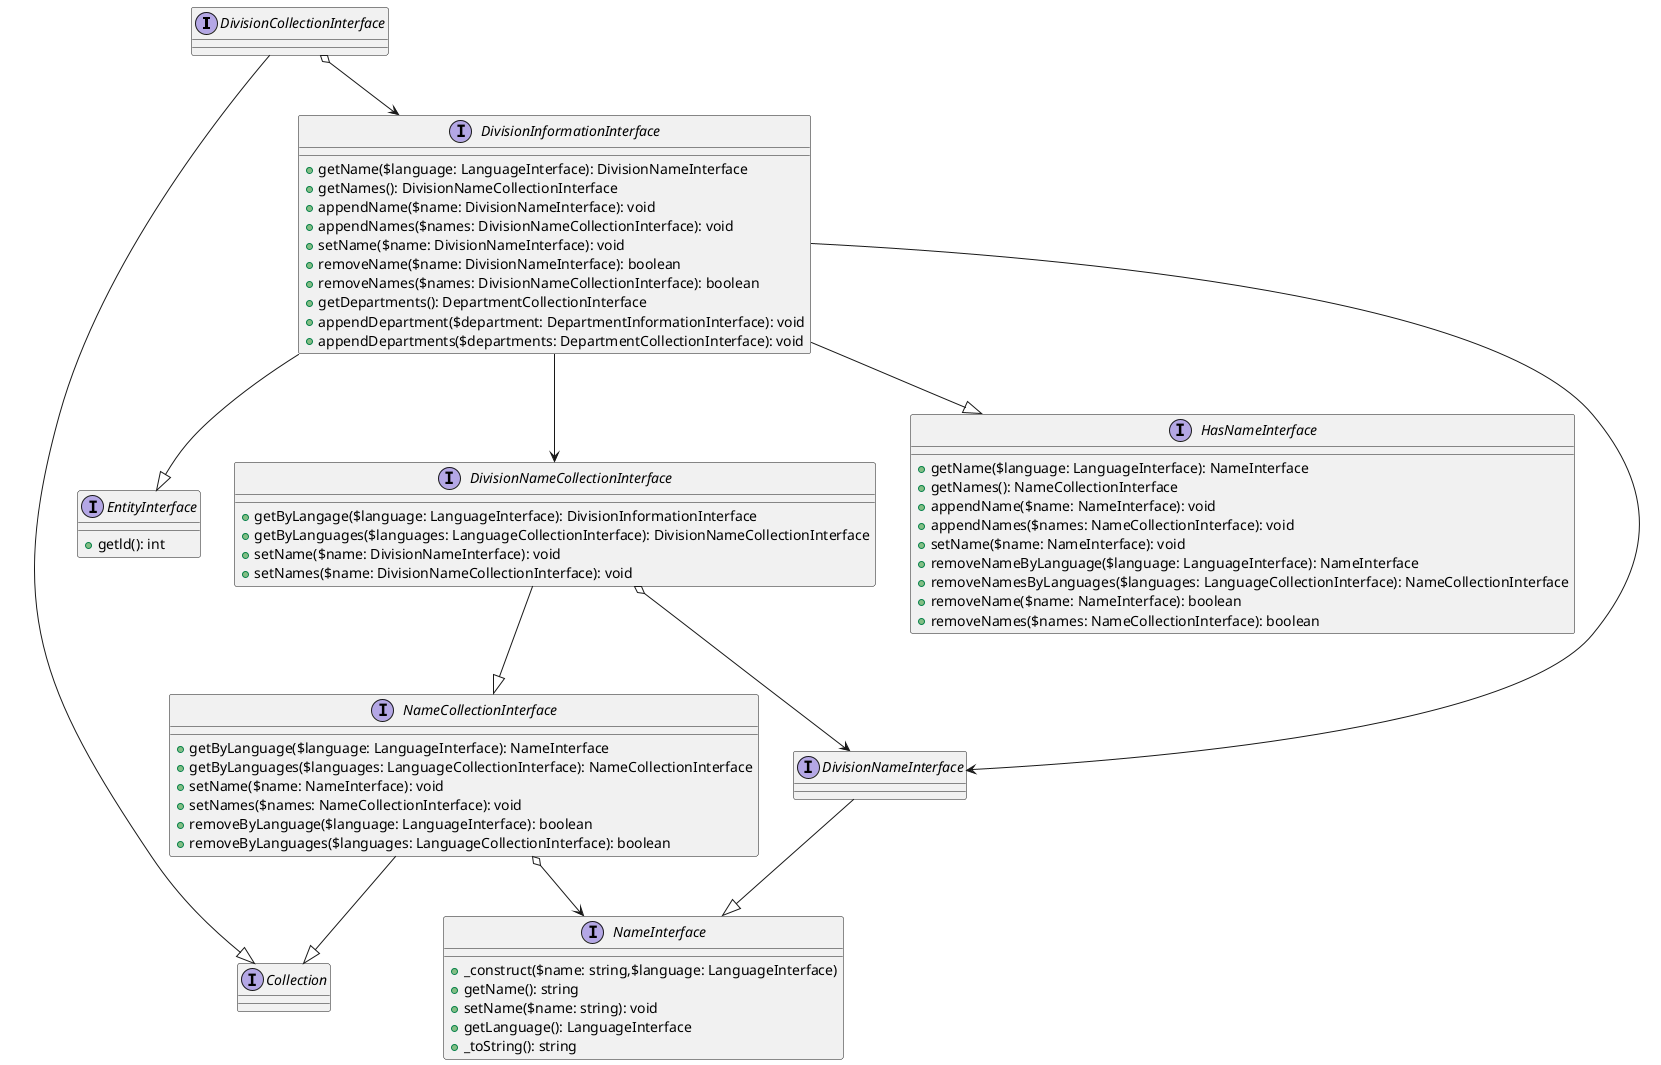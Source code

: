 @startuml

interface DivisionCollectionInterface

interface Collection

interface DivisionNameInterface

interface EntityInterface {
    +getld(): int
}

interface DivisionInformationInterface {
    +getName($language: LanguageInterface): DivisionNameInterface
    +getNames(): DivisionNameCollectionInterface
    +appendName($name: DivisionNameInterface): void
    +appendNames($names: DivisionNameCollectionInterface): void
    +setName($name: DivisionNameInterface): void
    +removeName($name: DivisionNameInterface): boolean
    +removeNames($names: DivisionNameCollectionInterface): boolean
    +getDepartments(): DepartmentCollectionInterface
    +appendDepartment($department: DepartmentInformationInterface): void
    +appendDepartments($departments: DepartmentCollectionInterface): void
}

interface  DivisionNameCollectionInterface{
    +getByLangage($language: LanguageInterface): DivisionInformationInterface
    +getByLanguages($languages: LanguageCollectionInterface): DivisionNameCollectionInterface
    +setName($name: DivisionNameInterface): void
    +setNames($name: DivisionNameCollectionInterface): void
}

interface NameCollectionInterface {
    +getByLanguage($language: LanguageInterface): NameInterface
    +getByLanguages($languages: LanguageCollectionInterface): NameCollectionInterface
    +setName($name: NameInterface): void
    +setNames($names: NameCollectionInterface): void
    +removeByLanguage($language: LanguageInterface): boolean
    +removeByLanguages($languages: LanguageCollectionInterface): boolean
}

interface NameInterface {
    +_construct($name: string,$language: LanguageInterface)
    +getName(): string
    +setName($name: string): void
    +getLanguage(): LanguageInterface
    +_toString(): string
}

interface HasNameInterface {
    +getName($language: LanguageInterface): NameInterface
    +getNames(): NameCollectionInterface
    +appendName($name: NameInterface): void
    +appendNames($names: NameCollectionInterface): void
    +setName($name: NameInterface): void
    +removeNameByLanguage($language: LanguageInterface): NameInterface
    +removeNamesByLanguages($languages: LanguageCollectionInterface): NameCollectionInterface
    +removeName($name: NameInterface): boolean
    +removeNames($names: NameCollectionInterface): boolean
}

DivisionCollectionInterface o--> DivisionInformationInterface

DivisionInformationInterface --> DivisionNameInterface

DivisionInformationInterface --> DivisionNameCollectionInterface

DivisionInformationInterface --|> EntityInterface

DivisionInformationInterface --|> HasNameInterface

DivisionCollectionInterface --|>Collection

DivisionNameCollectionInterface --|> NameCollectionInterface

DivisionNameCollectionInterface o--> DivisionNameInterface

NameCollectionInterface --|>Collection

NameCollectionInterface o--> NameInterface

DivisionNameInterface --|> NameInterface






@enduml